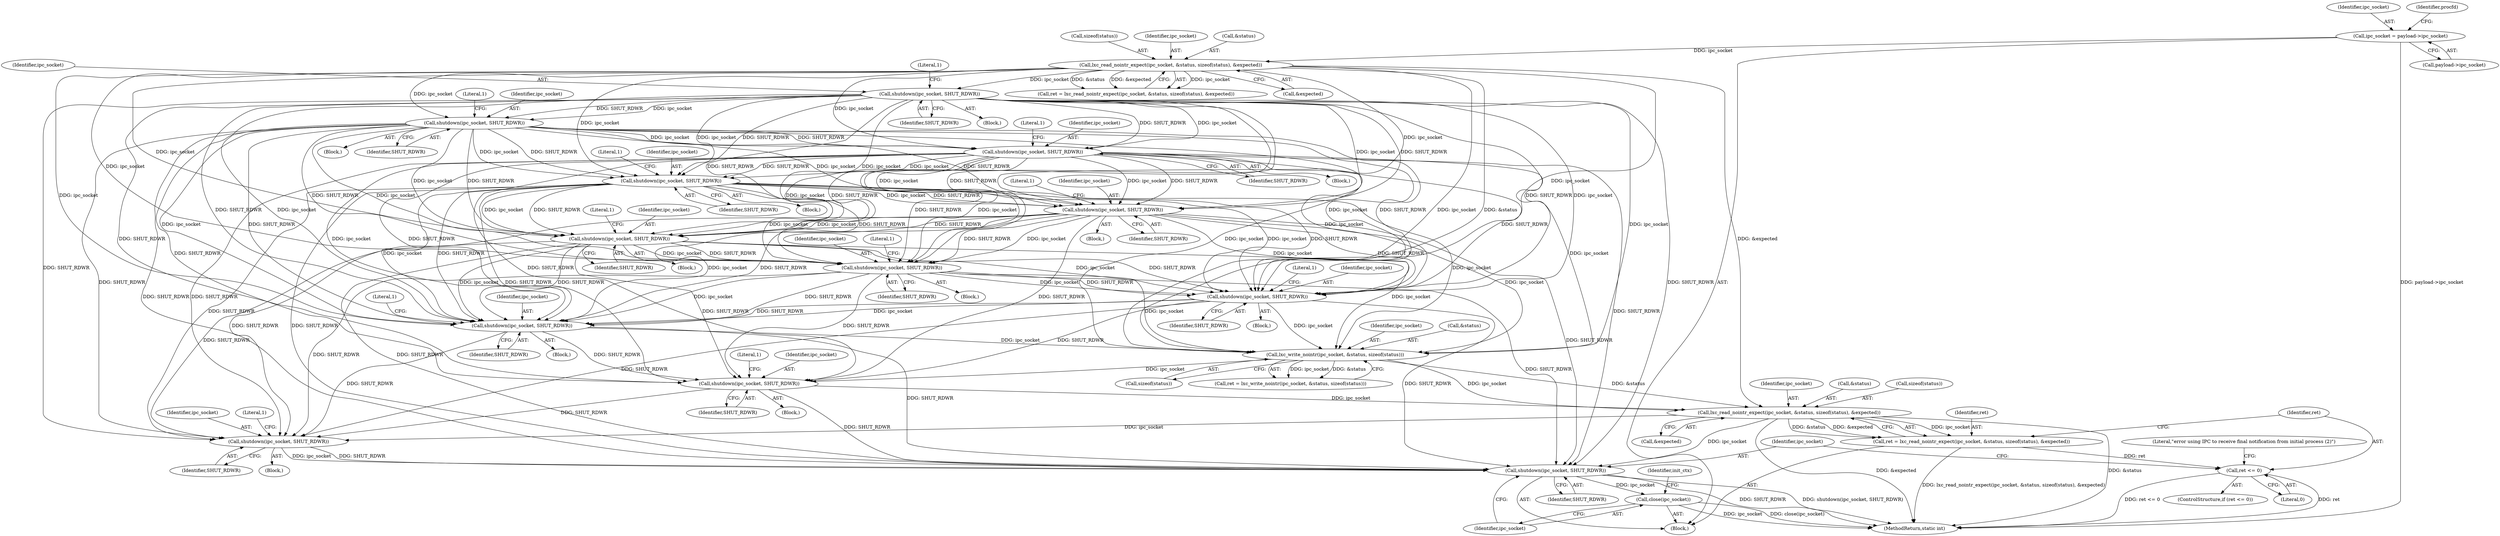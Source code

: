 digraph "0_lxc_81f466d05f2a89cb4f122ef7f593ff3f279b165c@API" {
"1000477" [label="(Call,lxc_read_nointr_expect(ipc_socket, &status, sizeof(status), &expected))"];
"1000462" [label="(Call,shutdown(ipc_socket, SHUT_RDWR))"];
"1000448" [label="(Call,lxc_write_nointr(ipc_socket, &status, sizeof(status)))"];
"1000368" [label="(Call,shutdown(ipc_socket, SHUT_RDWR))"];
"1000167" [label="(Call,lxc_read_nointr_expect(ipc_socket, &status, sizeof(status), &expected))"];
"1000127" [label="(Call,ipc_socket = payload->ipc_socket)"];
"1000251" [label="(Call,shutdown(ipc_socket, SHUT_RDWR))"];
"1000210" [label="(Call,shutdown(ipc_socket, SHUT_RDWR))"];
"1000182" [label="(Call,shutdown(ipc_socket, SHUT_RDWR))"];
"1000300" [label="(Call,shutdown(ipc_socket, SHUT_RDWR))"];
"1000275" [label="(Call,shutdown(ipc_socket, SHUT_RDWR))"];
"1000388" [label="(Call,shutdown(ipc_socket, SHUT_RDWR))"];
"1000437" [label="(Call,shutdown(ipc_socket, SHUT_RDWR))"];
"1000415" [label="(Call,shutdown(ipc_socket, SHUT_RDWR))"];
"1000475" [label="(Call,ret = lxc_read_nointr_expect(ipc_socket, &status, sizeof(status), &expected))"];
"1000486" [label="(Call,ret <= 0)"];
"1000492" [label="(Call,shutdown(ipc_socket, SHUT_RDWR))"];
"1000498" [label="(Call,shutdown(ipc_socket, SHUT_RDWR))"];
"1000501" [label="(Call,close(ipc_socket))"];
"1000448" [label="(Call,lxc_write_nointr(ipc_socket, &status, sizeof(status)))"];
"1000305" [label="(Literal,1)"];
"1000491" [label="(Literal,\"error using IPC to receive final notification from initial process (2)\")"];
"1000215" [label="(Literal,1)"];
"1000467" [label="(Literal,1)"];
"1000485" [label="(ControlStructure,if (ret <= 0))"];
"1000493" [label="(Identifier,ipc_socket)"];
"1000171" [label="(Call,sizeof(status))"];
"1000415" [label="(Call,shutdown(ipc_socket, SHUT_RDWR))"];
"1000462" [label="(Call,shutdown(ipc_socket, SHUT_RDWR))"];
"1000494" [label="(Identifier,SHUT_RDWR)"];
"1000277" [label="(Identifier,SHUT_RDWR)"];
"1000389" [label="(Identifier,ipc_socket)"];
"1000498" [label="(Call,shutdown(ipc_socket, SHUT_RDWR))"];
"1000184" [label="(Identifier,SHUT_RDWR)"];
"1000420" [label="(Literal,1)"];
"1000272" [label="(Block,)"];
"1000183" [label="(Identifier,ipc_socket)"];
"1000446" [label="(Call,ret = lxc_write_nointr(ipc_socket, &status, sizeof(status)))"];
"1000390" [label="(Identifier,SHUT_RDWR)"];
"1000388" [label="(Call,shutdown(ipc_socket, SHUT_RDWR))"];
"1000165" [label="(Call,ret = lxc_read_nointr_expect(ipc_socket, &status, sizeof(status), &expected))"];
"1000500" [label="(Identifier,SHUT_RDWR)"];
"1000187" [label="(Literal,1)"];
"1000173" [label="(Call,&expected)"];
"1000280" [label="(Literal,1)"];
"1000438" [label="(Identifier,ipc_socket)"];
"1000478" [label="(Identifier,ipc_socket)"];
"1000452" [label="(Call,sizeof(status))"];
"1000393" [label="(Literal,1)"];
"1000368" [label="(Call,shutdown(ipc_socket, SHUT_RDWR))"];
"1000464" [label="(Identifier,SHUT_RDWR)"];
"1000128" [label="(Identifier,ipc_socket)"];
"1000182" [label="(Call,shutdown(ipc_socket, SHUT_RDWR))"];
"1000129" [label="(Call,payload->ipc_socket)"];
"1000119" [label="(Block,)"];
"1000416" [label="(Identifier,ipc_socket)"];
"1000497" [label="(Literal,1)"];
"1000211" [label="(Identifier,ipc_socket)"];
"1000475" [label="(Call,ret = lxc_read_nointr_expect(ipc_socket, &status, sizeof(status), &expected))"];
"1000370" [label="(Identifier,SHUT_RDWR)"];
"1000168" [label="(Identifier,ipc_socket)"];
"1000502" [label="(Identifier,ipc_socket)"];
"1000463" [label="(Identifier,ipc_socket)"];
"1000499" [label="(Identifier,ipc_socket)"];
"1000302" [label="(Identifier,SHUT_RDWR)"];
"1000297" [label="(Block,)"];
"1000301" [label="(Identifier,ipc_socket)"];
"1000486" [label="(Call,ret <= 0)"];
"1000276" [label="(Identifier,ipc_socket)"];
"1000501" [label="(Call,close(ipc_socket))"];
"1000439" [label="(Identifier,SHUT_RDWR)"];
"1000437" [label="(Call,shutdown(ipc_socket, SHUT_RDWR))"];
"1000169" [label="(Call,&status)"];
"1000492" [label="(Call,shutdown(ipc_socket, SHUT_RDWR))"];
"1000385" [label="(Block,)"];
"1000507" [label="(Identifier,init_ctx)"];
"1000210" [label="(Call,shutdown(ipc_socket, SHUT_RDWR))"];
"1000483" [label="(Call,&expected)"];
"1000256" [label="(Literal,1)"];
"1000744" [label="(MethodReturn,static int)"];
"1000275" [label="(Call,shutdown(ipc_socket, SHUT_RDWR))"];
"1000167" [label="(Call,lxc_read_nointr_expect(ipc_socket, &status, sizeof(status), &expected))"];
"1000489" [label="(Block,)"];
"1000253" [label="(Identifier,SHUT_RDWR)"];
"1000209" [label="(Block,)"];
"1000373" [label="(Literal,1)"];
"1000479" [label="(Call,&status)"];
"1000477" [label="(Call,lxc_read_nointr_expect(ipc_socket, &status, sizeof(status), &expected))"];
"1000365" [label="(Block,)"];
"1000459" [label="(Block,)"];
"1000449" [label="(Identifier,ipc_socket)"];
"1000369" [label="(Identifier,ipc_socket)"];
"1000212" [label="(Identifier,SHUT_RDWR)"];
"1000127" [label="(Call,ipc_socket = payload->ipc_socket)"];
"1000252" [label="(Identifier,ipc_socket)"];
"1000434" [label="(Block,)"];
"1000179" [label="(Block,)"];
"1000487" [label="(Identifier,ret)"];
"1000442" [label="(Literal,1)"];
"1000300" [label="(Call,shutdown(ipc_socket, SHUT_RDWR))"];
"1000476" [label="(Identifier,ret)"];
"1000251" [label="(Call,shutdown(ipc_socket, SHUT_RDWR))"];
"1000417" [label="(Identifier,SHUT_RDWR)"];
"1000450" [label="(Call,&status)"];
"1000248" [label="(Block,)"];
"1000488" [label="(Literal,0)"];
"1000481" [label="(Call,sizeof(status))"];
"1000412" [label="(Block,)"];
"1000134" [label="(Identifier,procfd)"];
"1000477" -> "1000475"  [label="AST: "];
"1000477" -> "1000483"  [label="CFG: "];
"1000478" -> "1000477"  [label="AST: "];
"1000479" -> "1000477"  [label="AST: "];
"1000481" -> "1000477"  [label="AST: "];
"1000483" -> "1000477"  [label="AST: "];
"1000475" -> "1000477"  [label="CFG: "];
"1000477" -> "1000744"  [label="DDG: &expected"];
"1000477" -> "1000744"  [label="DDG: &status"];
"1000477" -> "1000475"  [label="DDG: ipc_socket"];
"1000477" -> "1000475"  [label="DDG: &status"];
"1000477" -> "1000475"  [label="DDG: &expected"];
"1000462" -> "1000477"  [label="DDG: ipc_socket"];
"1000448" -> "1000477"  [label="DDG: ipc_socket"];
"1000448" -> "1000477"  [label="DDG: &status"];
"1000167" -> "1000477"  [label="DDG: &expected"];
"1000477" -> "1000492"  [label="DDG: ipc_socket"];
"1000477" -> "1000498"  [label="DDG: ipc_socket"];
"1000462" -> "1000459"  [label="AST: "];
"1000462" -> "1000464"  [label="CFG: "];
"1000463" -> "1000462"  [label="AST: "];
"1000464" -> "1000462"  [label="AST: "];
"1000467" -> "1000462"  [label="CFG: "];
"1000448" -> "1000462"  [label="DDG: ipc_socket"];
"1000182" -> "1000462"  [label="DDG: SHUT_RDWR"];
"1000300" -> "1000462"  [label="DDG: SHUT_RDWR"];
"1000210" -> "1000462"  [label="DDG: SHUT_RDWR"];
"1000275" -> "1000462"  [label="DDG: SHUT_RDWR"];
"1000437" -> "1000462"  [label="DDG: SHUT_RDWR"];
"1000251" -> "1000462"  [label="DDG: SHUT_RDWR"];
"1000368" -> "1000462"  [label="DDG: SHUT_RDWR"];
"1000388" -> "1000462"  [label="DDG: SHUT_RDWR"];
"1000415" -> "1000462"  [label="DDG: SHUT_RDWR"];
"1000462" -> "1000492"  [label="DDG: SHUT_RDWR"];
"1000462" -> "1000498"  [label="DDG: SHUT_RDWR"];
"1000448" -> "1000446"  [label="AST: "];
"1000448" -> "1000452"  [label="CFG: "];
"1000449" -> "1000448"  [label="AST: "];
"1000450" -> "1000448"  [label="AST: "];
"1000452" -> "1000448"  [label="AST: "];
"1000446" -> "1000448"  [label="CFG: "];
"1000448" -> "1000446"  [label="DDG: ipc_socket"];
"1000448" -> "1000446"  [label="DDG: &status"];
"1000368" -> "1000448"  [label="DDG: ipc_socket"];
"1000167" -> "1000448"  [label="DDG: ipc_socket"];
"1000167" -> "1000448"  [label="DDG: &status"];
"1000388" -> "1000448"  [label="DDG: ipc_socket"];
"1000437" -> "1000448"  [label="DDG: ipc_socket"];
"1000251" -> "1000448"  [label="DDG: ipc_socket"];
"1000300" -> "1000448"  [label="DDG: ipc_socket"];
"1000210" -> "1000448"  [label="DDG: ipc_socket"];
"1000182" -> "1000448"  [label="DDG: ipc_socket"];
"1000415" -> "1000448"  [label="DDG: ipc_socket"];
"1000275" -> "1000448"  [label="DDG: ipc_socket"];
"1000368" -> "1000365"  [label="AST: "];
"1000368" -> "1000370"  [label="CFG: "];
"1000369" -> "1000368"  [label="AST: "];
"1000370" -> "1000368"  [label="AST: "];
"1000373" -> "1000368"  [label="CFG: "];
"1000167" -> "1000368"  [label="DDG: ipc_socket"];
"1000251" -> "1000368"  [label="DDG: ipc_socket"];
"1000251" -> "1000368"  [label="DDG: SHUT_RDWR"];
"1000300" -> "1000368"  [label="DDG: ipc_socket"];
"1000300" -> "1000368"  [label="DDG: SHUT_RDWR"];
"1000275" -> "1000368"  [label="DDG: ipc_socket"];
"1000275" -> "1000368"  [label="DDG: SHUT_RDWR"];
"1000210" -> "1000368"  [label="DDG: ipc_socket"];
"1000210" -> "1000368"  [label="DDG: SHUT_RDWR"];
"1000182" -> "1000368"  [label="DDG: ipc_socket"];
"1000182" -> "1000368"  [label="DDG: SHUT_RDWR"];
"1000368" -> "1000388"  [label="DDG: ipc_socket"];
"1000368" -> "1000388"  [label="DDG: SHUT_RDWR"];
"1000368" -> "1000415"  [label="DDG: ipc_socket"];
"1000368" -> "1000415"  [label="DDG: SHUT_RDWR"];
"1000368" -> "1000437"  [label="DDG: ipc_socket"];
"1000368" -> "1000437"  [label="DDG: SHUT_RDWR"];
"1000368" -> "1000492"  [label="DDG: SHUT_RDWR"];
"1000368" -> "1000498"  [label="DDG: SHUT_RDWR"];
"1000167" -> "1000165"  [label="AST: "];
"1000167" -> "1000173"  [label="CFG: "];
"1000168" -> "1000167"  [label="AST: "];
"1000169" -> "1000167"  [label="AST: "];
"1000171" -> "1000167"  [label="AST: "];
"1000173" -> "1000167"  [label="AST: "];
"1000165" -> "1000167"  [label="CFG: "];
"1000167" -> "1000165"  [label="DDG: ipc_socket"];
"1000167" -> "1000165"  [label="DDG: &status"];
"1000167" -> "1000165"  [label="DDG: &expected"];
"1000127" -> "1000167"  [label="DDG: ipc_socket"];
"1000167" -> "1000182"  [label="DDG: ipc_socket"];
"1000167" -> "1000210"  [label="DDG: ipc_socket"];
"1000167" -> "1000251"  [label="DDG: ipc_socket"];
"1000167" -> "1000275"  [label="DDG: ipc_socket"];
"1000167" -> "1000300"  [label="DDG: ipc_socket"];
"1000167" -> "1000388"  [label="DDG: ipc_socket"];
"1000167" -> "1000415"  [label="DDG: ipc_socket"];
"1000167" -> "1000437"  [label="DDG: ipc_socket"];
"1000127" -> "1000119"  [label="AST: "];
"1000127" -> "1000129"  [label="CFG: "];
"1000128" -> "1000127"  [label="AST: "];
"1000129" -> "1000127"  [label="AST: "];
"1000134" -> "1000127"  [label="CFG: "];
"1000127" -> "1000744"  [label="DDG: payload->ipc_socket"];
"1000251" -> "1000248"  [label="AST: "];
"1000251" -> "1000253"  [label="CFG: "];
"1000252" -> "1000251"  [label="AST: "];
"1000253" -> "1000251"  [label="AST: "];
"1000256" -> "1000251"  [label="CFG: "];
"1000210" -> "1000251"  [label="DDG: ipc_socket"];
"1000210" -> "1000251"  [label="DDG: SHUT_RDWR"];
"1000182" -> "1000251"  [label="DDG: ipc_socket"];
"1000182" -> "1000251"  [label="DDG: SHUT_RDWR"];
"1000251" -> "1000275"  [label="DDG: ipc_socket"];
"1000251" -> "1000275"  [label="DDG: SHUT_RDWR"];
"1000251" -> "1000300"  [label="DDG: ipc_socket"];
"1000251" -> "1000300"  [label="DDG: SHUT_RDWR"];
"1000251" -> "1000388"  [label="DDG: ipc_socket"];
"1000251" -> "1000388"  [label="DDG: SHUT_RDWR"];
"1000251" -> "1000415"  [label="DDG: ipc_socket"];
"1000251" -> "1000415"  [label="DDG: SHUT_RDWR"];
"1000251" -> "1000437"  [label="DDG: ipc_socket"];
"1000251" -> "1000437"  [label="DDG: SHUT_RDWR"];
"1000251" -> "1000492"  [label="DDG: SHUT_RDWR"];
"1000251" -> "1000498"  [label="DDG: SHUT_RDWR"];
"1000210" -> "1000209"  [label="AST: "];
"1000210" -> "1000212"  [label="CFG: "];
"1000211" -> "1000210"  [label="AST: "];
"1000212" -> "1000210"  [label="AST: "];
"1000215" -> "1000210"  [label="CFG: "];
"1000182" -> "1000210"  [label="DDG: ipc_socket"];
"1000182" -> "1000210"  [label="DDG: SHUT_RDWR"];
"1000210" -> "1000275"  [label="DDG: ipc_socket"];
"1000210" -> "1000275"  [label="DDG: SHUT_RDWR"];
"1000210" -> "1000300"  [label="DDG: ipc_socket"];
"1000210" -> "1000300"  [label="DDG: SHUT_RDWR"];
"1000210" -> "1000388"  [label="DDG: ipc_socket"];
"1000210" -> "1000388"  [label="DDG: SHUT_RDWR"];
"1000210" -> "1000415"  [label="DDG: ipc_socket"];
"1000210" -> "1000415"  [label="DDG: SHUT_RDWR"];
"1000210" -> "1000437"  [label="DDG: ipc_socket"];
"1000210" -> "1000437"  [label="DDG: SHUT_RDWR"];
"1000210" -> "1000492"  [label="DDG: SHUT_RDWR"];
"1000210" -> "1000498"  [label="DDG: SHUT_RDWR"];
"1000182" -> "1000179"  [label="AST: "];
"1000182" -> "1000184"  [label="CFG: "];
"1000183" -> "1000182"  [label="AST: "];
"1000184" -> "1000182"  [label="AST: "];
"1000187" -> "1000182"  [label="CFG: "];
"1000182" -> "1000275"  [label="DDG: ipc_socket"];
"1000182" -> "1000275"  [label="DDG: SHUT_RDWR"];
"1000182" -> "1000300"  [label="DDG: ipc_socket"];
"1000182" -> "1000300"  [label="DDG: SHUT_RDWR"];
"1000182" -> "1000388"  [label="DDG: ipc_socket"];
"1000182" -> "1000388"  [label="DDG: SHUT_RDWR"];
"1000182" -> "1000415"  [label="DDG: ipc_socket"];
"1000182" -> "1000415"  [label="DDG: SHUT_RDWR"];
"1000182" -> "1000437"  [label="DDG: ipc_socket"];
"1000182" -> "1000437"  [label="DDG: SHUT_RDWR"];
"1000182" -> "1000492"  [label="DDG: SHUT_RDWR"];
"1000182" -> "1000498"  [label="DDG: SHUT_RDWR"];
"1000300" -> "1000297"  [label="AST: "];
"1000300" -> "1000302"  [label="CFG: "];
"1000301" -> "1000300"  [label="AST: "];
"1000302" -> "1000300"  [label="AST: "];
"1000305" -> "1000300"  [label="CFG: "];
"1000275" -> "1000300"  [label="DDG: ipc_socket"];
"1000275" -> "1000300"  [label="DDG: SHUT_RDWR"];
"1000300" -> "1000388"  [label="DDG: ipc_socket"];
"1000300" -> "1000388"  [label="DDG: SHUT_RDWR"];
"1000300" -> "1000415"  [label="DDG: ipc_socket"];
"1000300" -> "1000415"  [label="DDG: SHUT_RDWR"];
"1000300" -> "1000437"  [label="DDG: ipc_socket"];
"1000300" -> "1000437"  [label="DDG: SHUT_RDWR"];
"1000300" -> "1000492"  [label="DDG: SHUT_RDWR"];
"1000300" -> "1000498"  [label="DDG: SHUT_RDWR"];
"1000275" -> "1000272"  [label="AST: "];
"1000275" -> "1000277"  [label="CFG: "];
"1000276" -> "1000275"  [label="AST: "];
"1000277" -> "1000275"  [label="AST: "];
"1000280" -> "1000275"  [label="CFG: "];
"1000275" -> "1000388"  [label="DDG: ipc_socket"];
"1000275" -> "1000388"  [label="DDG: SHUT_RDWR"];
"1000275" -> "1000415"  [label="DDG: ipc_socket"];
"1000275" -> "1000415"  [label="DDG: SHUT_RDWR"];
"1000275" -> "1000437"  [label="DDG: ipc_socket"];
"1000275" -> "1000437"  [label="DDG: SHUT_RDWR"];
"1000275" -> "1000492"  [label="DDG: SHUT_RDWR"];
"1000275" -> "1000498"  [label="DDG: SHUT_RDWR"];
"1000388" -> "1000385"  [label="AST: "];
"1000388" -> "1000390"  [label="CFG: "];
"1000389" -> "1000388"  [label="AST: "];
"1000390" -> "1000388"  [label="AST: "];
"1000393" -> "1000388"  [label="CFG: "];
"1000388" -> "1000415"  [label="DDG: ipc_socket"];
"1000388" -> "1000415"  [label="DDG: SHUT_RDWR"];
"1000388" -> "1000437"  [label="DDG: ipc_socket"];
"1000388" -> "1000437"  [label="DDG: SHUT_RDWR"];
"1000388" -> "1000492"  [label="DDG: SHUT_RDWR"];
"1000388" -> "1000498"  [label="DDG: SHUT_RDWR"];
"1000437" -> "1000434"  [label="AST: "];
"1000437" -> "1000439"  [label="CFG: "];
"1000438" -> "1000437"  [label="AST: "];
"1000439" -> "1000437"  [label="AST: "];
"1000442" -> "1000437"  [label="CFG: "];
"1000415" -> "1000437"  [label="DDG: ipc_socket"];
"1000415" -> "1000437"  [label="DDG: SHUT_RDWR"];
"1000437" -> "1000492"  [label="DDG: SHUT_RDWR"];
"1000437" -> "1000498"  [label="DDG: SHUT_RDWR"];
"1000415" -> "1000412"  [label="AST: "];
"1000415" -> "1000417"  [label="CFG: "];
"1000416" -> "1000415"  [label="AST: "];
"1000417" -> "1000415"  [label="AST: "];
"1000420" -> "1000415"  [label="CFG: "];
"1000415" -> "1000492"  [label="DDG: SHUT_RDWR"];
"1000415" -> "1000498"  [label="DDG: SHUT_RDWR"];
"1000475" -> "1000119"  [label="AST: "];
"1000476" -> "1000475"  [label="AST: "];
"1000487" -> "1000475"  [label="CFG: "];
"1000475" -> "1000744"  [label="DDG: lxc_read_nointr_expect(ipc_socket, &status, sizeof(status), &expected)"];
"1000475" -> "1000486"  [label="DDG: ret"];
"1000486" -> "1000485"  [label="AST: "];
"1000486" -> "1000488"  [label="CFG: "];
"1000487" -> "1000486"  [label="AST: "];
"1000488" -> "1000486"  [label="AST: "];
"1000491" -> "1000486"  [label="CFG: "];
"1000499" -> "1000486"  [label="CFG: "];
"1000486" -> "1000744"  [label="DDG: ret <= 0"];
"1000486" -> "1000744"  [label="DDG: ret"];
"1000492" -> "1000489"  [label="AST: "];
"1000492" -> "1000494"  [label="CFG: "];
"1000493" -> "1000492"  [label="AST: "];
"1000494" -> "1000492"  [label="AST: "];
"1000497" -> "1000492"  [label="CFG: "];
"1000492" -> "1000498"  [label="DDG: ipc_socket"];
"1000492" -> "1000498"  [label="DDG: SHUT_RDWR"];
"1000498" -> "1000119"  [label="AST: "];
"1000498" -> "1000500"  [label="CFG: "];
"1000499" -> "1000498"  [label="AST: "];
"1000500" -> "1000498"  [label="AST: "];
"1000502" -> "1000498"  [label="CFG: "];
"1000498" -> "1000744"  [label="DDG: shutdown(ipc_socket, SHUT_RDWR)"];
"1000498" -> "1000744"  [label="DDG: SHUT_RDWR"];
"1000498" -> "1000501"  [label="DDG: ipc_socket"];
"1000501" -> "1000119"  [label="AST: "];
"1000501" -> "1000502"  [label="CFG: "];
"1000502" -> "1000501"  [label="AST: "];
"1000507" -> "1000501"  [label="CFG: "];
"1000501" -> "1000744"  [label="DDG: ipc_socket"];
"1000501" -> "1000744"  [label="DDG: close(ipc_socket)"];
}

